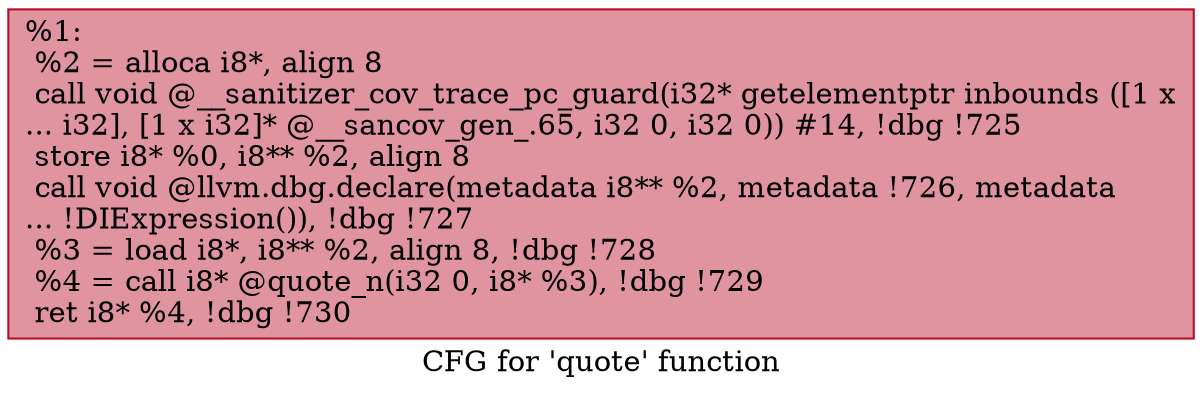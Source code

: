 digraph "CFG for 'quote' function" {
	label="CFG for 'quote' function";

	Node0x555ee5045980 [shape=record,color="#b70d28ff", style=filled, fillcolor="#b70d2870",label="{%1:\l  %2 = alloca i8*, align 8\l  call void @__sanitizer_cov_trace_pc_guard(i32* getelementptr inbounds ([1 x\l... i32], [1 x i32]* @__sancov_gen_.65, i32 0, i32 0)) #14, !dbg !725\l  store i8* %0, i8** %2, align 8\l  call void @llvm.dbg.declare(metadata i8** %2, metadata !726, metadata\l... !DIExpression()), !dbg !727\l  %3 = load i8*, i8** %2, align 8, !dbg !728\l  %4 = call i8* @quote_n(i32 0, i8* %3), !dbg !729\l  ret i8* %4, !dbg !730\l}"];
}
